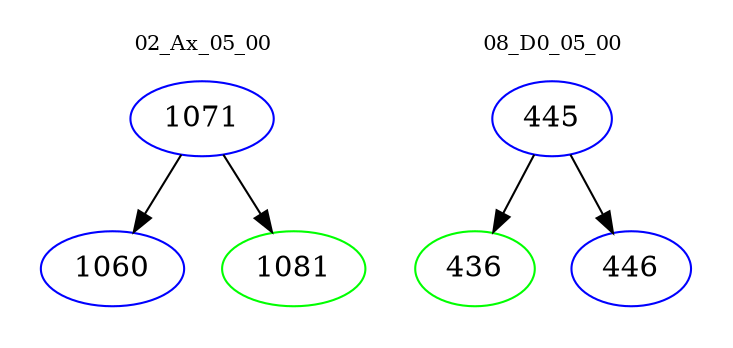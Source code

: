 digraph{
subgraph cluster_0 {
color = white
label = "02_Ax_05_00";
fontsize=10;
T0_1071 [label="1071", color="blue"]
T0_1071 -> T0_1060 [color="black"]
T0_1060 [label="1060", color="blue"]
T0_1071 -> T0_1081 [color="black"]
T0_1081 [label="1081", color="green"]
}
subgraph cluster_1 {
color = white
label = "08_D0_05_00";
fontsize=10;
T1_445 [label="445", color="blue"]
T1_445 -> T1_436 [color="black"]
T1_436 [label="436", color="green"]
T1_445 -> T1_446 [color="black"]
T1_446 [label="446", color="blue"]
}
}
